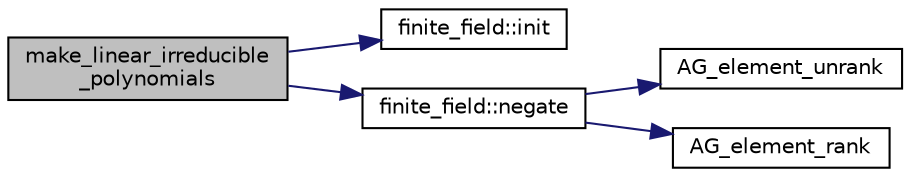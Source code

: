 digraph "make_linear_irreducible_polynomials"
{
  edge [fontname="Helvetica",fontsize="10",labelfontname="Helvetica",labelfontsize="10"];
  node [fontname="Helvetica",fontsize="10",shape=record];
  rankdir="LR";
  Node242 [label="make_linear_irreducible\l_polynomials",height=0.2,width=0.4,color="black", fillcolor="grey75", style="filled", fontcolor="black"];
  Node242 -> Node243 [color="midnightblue",fontsize="10",style="solid",fontname="Helvetica"];
  Node243 [label="finite_field::init",height=0.2,width=0.4,color="black", fillcolor="white", style="filled",URL="$df/d5a/classfinite__field.html#a13e75e8165b27464935b50368ee8313c"];
  Node242 -> Node244 [color="midnightblue",fontsize="10",style="solid",fontname="Helvetica"];
  Node244 [label="finite_field::negate",height=0.2,width=0.4,color="black", fillcolor="white", style="filled",URL="$df/d5a/classfinite__field.html#aa9d798298f25d4a9262b5bc5f1733e31"];
  Node244 -> Node245 [color="midnightblue",fontsize="10",style="solid",fontname="Helvetica"];
  Node245 [label="AG_element_unrank",height=0.2,width=0.4,color="black", fillcolor="white", style="filled",URL="$d4/d67/geometry_8h.html#a4a33b86c87b2879b97cfa1327abe2885"];
  Node244 -> Node246 [color="midnightblue",fontsize="10",style="solid",fontname="Helvetica"];
  Node246 [label="AG_element_rank",height=0.2,width=0.4,color="black", fillcolor="white", style="filled",URL="$d4/d67/geometry_8h.html#ab2ac908d07dd8038fd996e26bdc75c17"];
}
